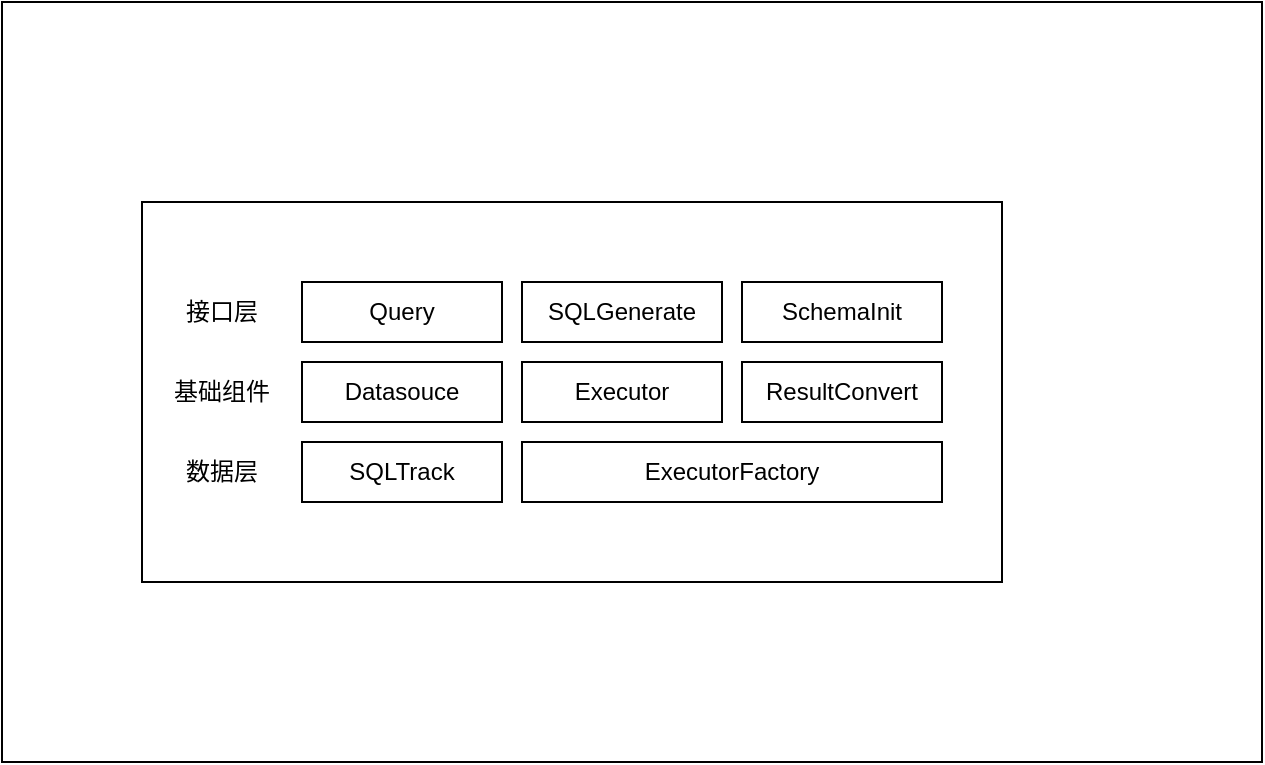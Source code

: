 <mxfile version="24.7.17">
  <diagram name="Page-1" id="dLZH6r6Zi3f8FfsaQLzG">
    <mxGraphModel dx="896" dy="584" grid="1" gridSize="10" guides="1" tooltips="1" connect="1" arrows="1" fold="1" page="1" pageScale="1" pageWidth="827" pageHeight="1169" math="0" shadow="0">
      <root>
        <mxCell id="0" />
        <mxCell id="1" parent="0" />
        <mxCell id="-EbhHbLHNX-YYcThIDMa-30" value="" style="rounded=0;whiteSpace=wrap;html=1;" vertex="1" parent="1">
          <mxGeometry x="60" y="40" width="630" height="380" as="geometry" />
        </mxCell>
        <mxCell id="-EbhHbLHNX-YYcThIDMa-1" value="" style="rounded=0;whiteSpace=wrap;html=1;" vertex="1" parent="1">
          <mxGeometry x="130" y="140" width="430" height="190" as="geometry" />
        </mxCell>
        <mxCell id="-EbhHbLHNX-YYcThIDMa-2" value="Query" style="rounded=0;whiteSpace=wrap;html=1;" vertex="1" parent="1">
          <mxGeometry x="210" y="180" width="100" height="30" as="geometry" />
        </mxCell>
        <mxCell id="-EbhHbLHNX-YYcThIDMa-3" value="SQLGenerate" style="rounded=0;whiteSpace=wrap;html=1;" vertex="1" parent="1">
          <mxGeometry x="320" y="180" width="100" height="30" as="geometry" />
        </mxCell>
        <mxCell id="-EbhHbLHNX-YYcThIDMa-4" value="SchemaInit" style="rounded=0;whiteSpace=wrap;html=1;" vertex="1" parent="1">
          <mxGeometry x="430" y="180" width="100" height="30" as="geometry" />
        </mxCell>
        <mxCell id="-EbhHbLHNX-YYcThIDMa-5" value="Datasouce" style="rounded=0;whiteSpace=wrap;html=1;" vertex="1" parent="1">
          <mxGeometry x="210" y="220" width="100" height="30" as="geometry" />
        </mxCell>
        <mxCell id="-EbhHbLHNX-YYcThIDMa-6" value="Executor" style="rounded=0;whiteSpace=wrap;html=1;" vertex="1" parent="1">
          <mxGeometry x="320" y="220" width="100" height="30" as="geometry" />
        </mxCell>
        <mxCell id="-EbhHbLHNX-YYcThIDMa-7" value="ResultConvert" style="rounded=0;whiteSpace=wrap;html=1;" vertex="1" parent="1">
          <mxGeometry x="430" y="220" width="100" height="30" as="geometry" />
        </mxCell>
        <mxCell id="-EbhHbLHNX-YYcThIDMa-9" value="SQLTrack" style="rounded=0;whiteSpace=wrap;html=1;" vertex="1" parent="1">
          <mxGeometry x="210" y="260" width="100" height="30" as="geometry" />
        </mxCell>
        <mxCell id="-EbhHbLHNX-YYcThIDMa-10" value="ExecutorFactory" style="rounded=0;whiteSpace=wrap;html=1;" vertex="1" parent="1">
          <mxGeometry x="320" y="260" width="210" height="30" as="geometry" />
        </mxCell>
        <mxCell id="-EbhHbLHNX-YYcThIDMa-27" value="接口层" style="text;html=1;align=center;verticalAlign=middle;whiteSpace=wrap;rounded=0;" vertex="1" parent="1">
          <mxGeometry x="140" y="180" width="60" height="30" as="geometry" />
        </mxCell>
        <mxCell id="-EbhHbLHNX-YYcThIDMa-28" value="基础组件" style="text;html=1;align=center;verticalAlign=middle;whiteSpace=wrap;rounded=0;" vertex="1" parent="1">
          <mxGeometry x="140" y="220" width="60" height="30" as="geometry" />
        </mxCell>
        <mxCell id="-EbhHbLHNX-YYcThIDMa-29" value="数据层" style="text;html=1;align=center;verticalAlign=middle;whiteSpace=wrap;rounded=0;" vertex="1" parent="1">
          <mxGeometry x="140" y="260" width="60" height="30" as="geometry" />
        </mxCell>
      </root>
    </mxGraphModel>
  </diagram>
</mxfile>
